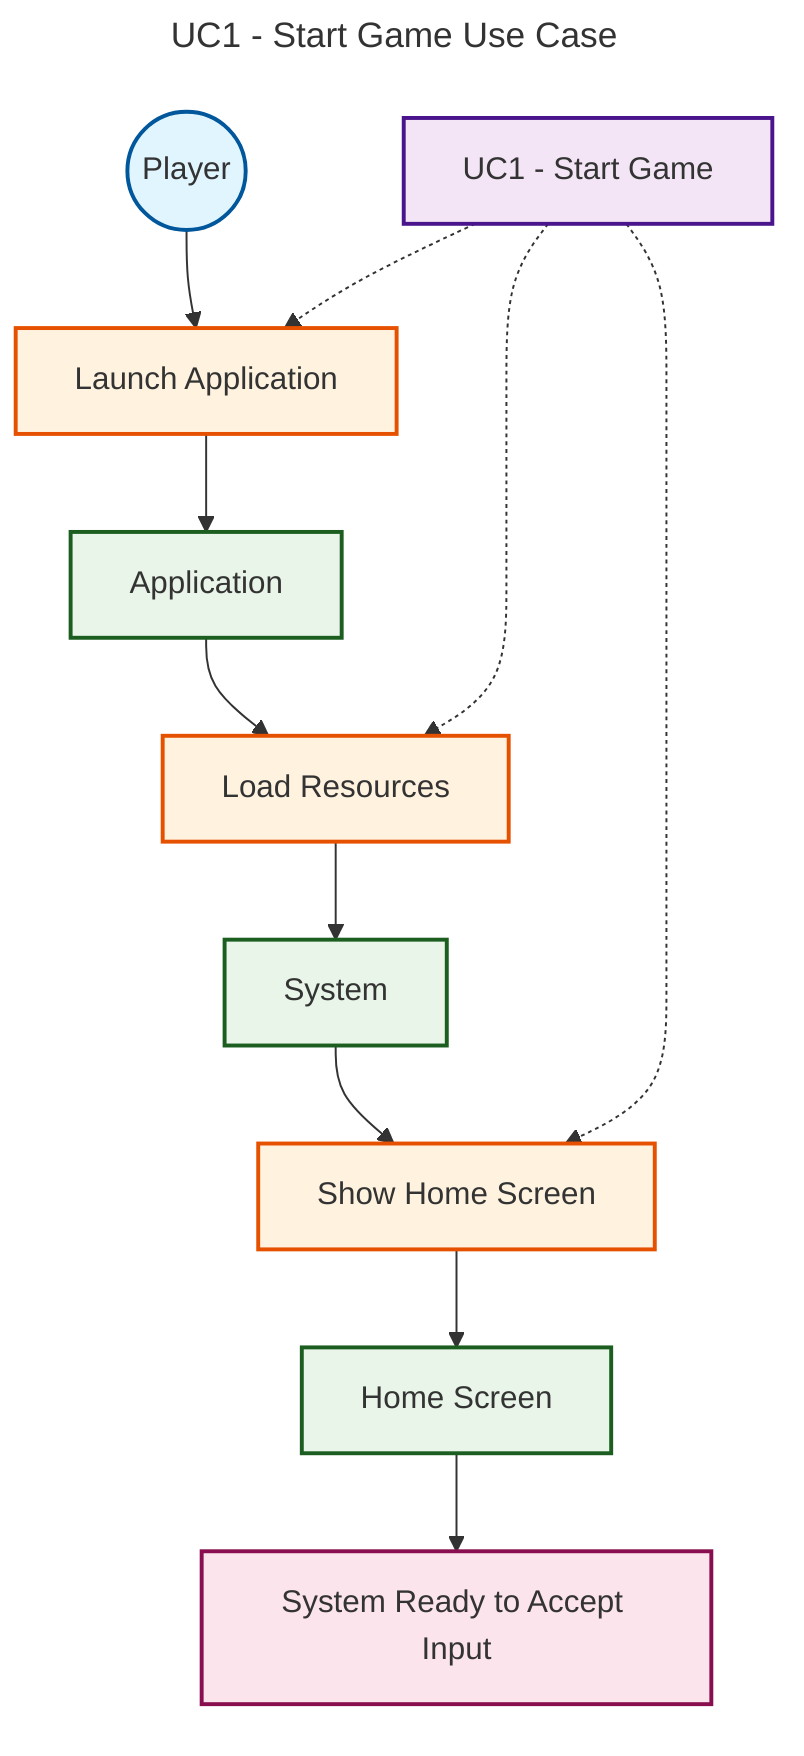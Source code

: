 ---
title: UC1 - Start Game Use Case
---
flowchart TD
    %% Actor
    Player((Player))
    
    %% Use Case
    UC1[UC1 - Start Game]
    
    %% System Components
    App[Application]
    System[System]
    HomeScreen[Home Screen]
    
    %% Actions/Steps
    Launch["Launch Application"]
    LoadResources["Load Resources"]
    ShowHome["Show Home Screen"]
    Ready["System Ready to Accept Input"]
    
    %% Flow
    Player --> Launch
    Launch --> App
    App --> LoadResources
    LoadResources --> System
    System --> ShowHome
    ShowHome --> HomeScreen
    HomeScreen --> Ready
    
    %% Use Case boundary
    UC1 -.-> Launch
    UC1 -.-> LoadResources
    UC1 -.-> ShowHome
    
    %% Styling
    classDef actor fill:#e1f5fe,stroke:#01579b,stroke-width:2px
    classDef usecase fill:#f3e5f5,stroke:#4a148c,stroke-width:2px
    classDef system fill:#e8f5e8,stroke:#1b5e20,stroke-width:2px
    classDef action fill:#fff3e0,stroke:#e65100,stroke-width:2px
    classDef state fill:#fce4ec,stroke:#880e4f,stroke-width:2px
    
    class Player actor
    class UC1 usecase
    class App,System,HomeScreen system
    class Launch,LoadResources,ShowHome action
    class Ready state